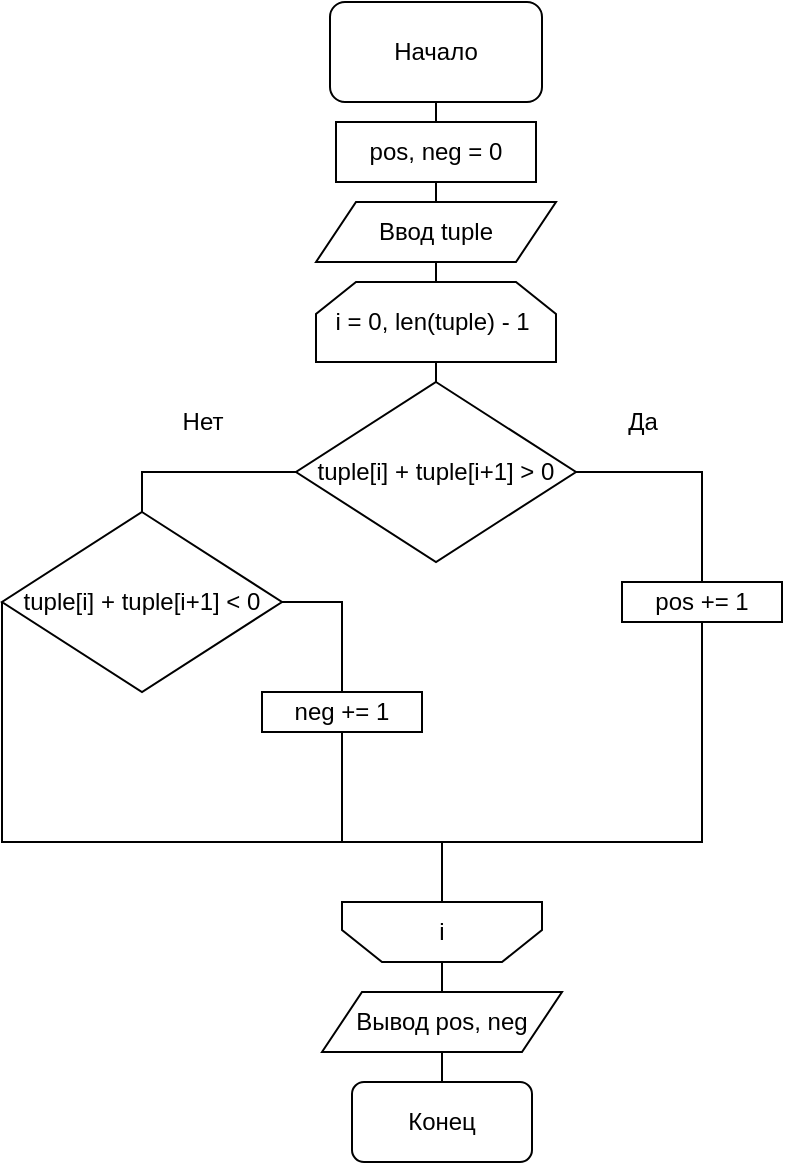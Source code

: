 <mxfile version="20.5.3" type="device"><diagram id="y9ckcbkgl84X4MeLZdRw" name="Страница 1"><mxGraphModel dx="1341" dy="723" grid="0" gridSize="10" guides="1" tooltips="1" connect="1" arrows="1" fold="1" page="1" pageScale="1" pageWidth="827" pageHeight="1169" math="0" shadow="0"><root><mxCell id="0"/><mxCell id="1" parent="0"/><mxCell id="JG6lnJ5e4CvSsDCOst6w-1" value="Начало" style="rounded=1;whiteSpace=wrap;html=1;" vertex="1" parent="1"><mxGeometry x="294" y="60" width="106" height="50" as="geometry"/></mxCell><mxCell id="JG6lnJ5e4CvSsDCOst6w-2" value="pos, neg = 0" style="rounded=0;whiteSpace=wrap;html=1;" vertex="1" parent="1"><mxGeometry x="297" y="120" width="100" height="30" as="geometry"/></mxCell><mxCell id="JG6lnJ5e4CvSsDCOst6w-4" value="" style="endArrow=none;html=1;rounded=0;entryX=0.5;entryY=1;entryDx=0;entryDy=0;exitX=0.5;exitY=0;exitDx=0;exitDy=0;" edge="1" parent="1" source="JG6lnJ5e4CvSsDCOst6w-2" target="JG6lnJ5e4CvSsDCOst6w-1"><mxGeometry width="50" height="50" relative="1" as="geometry"><mxPoint x="400" y="130" as="sourcePoint"/><mxPoint x="450" y="80" as="targetPoint"/></mxGeometry></mxCell><mxCell id="JG6lnJ5e4CvSsDCOst6w-5" value="" style="endArrow=none;html=1;rounded=0;entryX=0.5;entryY=1;entryDx=0;entryDy=0;exitX=0.5;exitY=0;exitDx=0;exitDy=0;" edge="1" parent="1" target="JG6lnJ5e4CvSsDCOst6w-2"><mxGeometry width="50" height="50" relative="1" as="geometry"><mxPoint x="347" y="160" as="sourcePoint"/><mxPoint x="440" y="190" as="targetPoint"/></mxGeometry></mxCell><mxCell id="JG6lnJ5e4CvSsDCOst6w-6" value="i = 0, len(tuple) - 1&amp;nbsp;" style="shape=loopLimit;whiteSpace=wrap;html=1;" vertex="1" parent="1"><mxGeometry x="287" y="200" width="120" height="40" as="geometry"/></mxCell><mxCell id="JG6lnJ5e4CvSsDCOst6w-8" value="Ввод tuple" style="shape=parallelogram;perimeter=parallelogramPerimeter;whiteSpace=wrap;html=1;fixedSize=1;" vertex="1" parent="1"><mxGeometry x="287" y="160" width="120" height="30" as="geometry"/></mxCell><mxCell id="JG6lnJ5e4CvSsDCOst6w-9" value="" style="endArrow=none;html=1;rounded=0;entryX=0.5;entryY=1;entryDx=0;entryDy=0;exitX=0.5;exitY=0;exitDx=0;exitDy=0;" edge="1" parent="1" source="JG6lnJ5e4CvSsDCOst6w-6" target="JG6lnJ5e4CvSsDCOst6w-8"><mxGeometry width="50" height="50" relative="1" as="geometry"><mxPoint x="390" y="240" as="sourcePoint"/><mxPoint x="440" y="190" as="targetPoint"/></mxGeometry></mxCell><mxCell id="JG6lnJ5e4CvSsDCOst6w-10" value="" style="endArrow=none;html=1;rounded=0;entryX=0.5;entryY=1;entryDx=0;entryDy=0;" edge="1" parent="1" target="JG6lnJ5e4CvSsDCOst6w-6"><mxGeometry width="50" height="50" relative="1" as="geometry"><mxPoint x="347" y="270" as="sourcePoint"/><mxPoint x="390" y="270" as="targetPoint"/></mxGeometry></mxCell><mxCell id="JG6lnJ5e4CvSsDCOst6w-11" value="&lt;span style=&quot;font-size: 12px;&quot;&gt;tuple[i] + tuple[i+1] &amp;gt; 0&lt;/span&gt;" style="rhombus;whiteSpace=wrap;html=1;" vertex="1" parent="1"><mxGeometry x="277" y="250" width="140" height="90" as="geometry"/></mxCell><mxCell id="JG6lnJ5e4CvSsDCOst6w-12" value="" style="endArrow=none;html=1;rounded=0;exitX=1;exitY=0.5;exitDx=0;exitDy=0;" edge="1" parent="1" source="JG6lnJ5e4CvSsDCOst6w-11" target="JG6lnJ5e4CvSsDCOst6w-13"><mxGeometry width="50" height="50" relative="1" as="geometry"><mxPoint x="440" y="340" as="sourcePoint"/><mxPoint x="470" y="310" as="targetPoint"/><Array as="points"><mxPoint x="480" y="295"/></Array></mxGeometry></mxCell><mxCell id="JG6lnJ5e4CvSsDCOst6w-13" value="pos += 1" style="rounded=0;whiteSpace=wrap;html=1;" vertex="1" parent="1"><mxGeometry x="440" y="350" width="80" height="20" as="geometry"/></mxCell><mxCell id="JG6lnJ5e4CvSsDCOst6w-14" value="" style="endArrow=none;html=1;rounded=0;entryX=0;entryY=0.5;entryDx=0;entryDy=0;exitX=0.5;exitY=0;exitDx=0;exitDy=0;" edge="1" parent="1" source="JG6lnJ5e4CvSsDCOst6w-16" target="JG6lnJ5e4CvSsDCOst6w-11"><mxGeometry width="50" height="50" relative="1" as="geometry"><mxPoint x="180" y="295" as="sourcePoint"/><mxPoint x="220" y="350" as="targetPoint"/><Array as="points"><mxPoint x="200" y="295"/></Array></mxGeometry></mxCell><mxCell id="JG6lnJ5e4CvSsDCOst6w-16" value="&lt;span style=&quot;font-size: 12px;&quot;&gt;tuple[i] + tuple[i+1] &amp;lt; 0&lt;/span&gt;" style="rhombus;whiteSpace=wrap;html=1;" vertex="1" parent="1"><mxGeometry x="130" y="315" width="140" height="90" as="geometry"/></mxCell><mxCell id="JG6lnJ5e4CvSsDCOst6w-17" value="Да" style="text;html=1;align=center;verticalAlign=middle;resizable=0;points=[];autosize=1;strokeColor=none;fillColor=none;" vertex="1" parent="1"><mxGeometry x="430" y="255" width="40" height="30" as="geometry"/></mxCell><mxCell id="JG6lnJ5e4CvSsDCOst6w-18" value="Нет" style="text;html=1;align=center;verticalAlign=middle;resizable=0;points=[];autosize=1;strokeColor=none;fillColor=none;" vertex="1" parent="1"><mxGeometry x="210" y="255" width="40" height="30" as="geometry"/></mxCell><mxCell id="JG6lnJ5e4CvSsDCOst6w-19" value="" style="endArrow=none;html=1;rounded=0;exitX=1;exitY=0.5;exitDx=0;exitDy=0;entryX=0.5;entryY=0;entryDx=0;entryDy=0;" edge="1" parent="1" source="JG6lnJ5e4CvSsDCOst6w-16" target="JG6lnJ5e4CvSsDCOst6w-20"><mxGeometry width="50" height="50" relative="1" as="geometry"><mxPoint x="294" y="490" as="sourcePoint"/><mxPoint x="344" y="440" as="targetPoint"/><Array as="points"><mxPoint x="300" y="360"/></Array></mxGeometry></mxCell><mxCell id="JG6lnJ5e4CvSsDCOst6w-20" value="neg += 1" style="rounded=0;whiteSpace=wrap;html=1;" vertex="1" parent="1"><mxGeometry x="260" y="405" width="80" height="20" as="geometry"/></mxCell><mxCell id="JG6lnJ5e4CvSsDCOst6w-21" value="" style="endArrow=none;html=1;rounded=0;entryX=0.5;entryY=1;entryDx=0;entryDy=0;exitX=0.5;exitY=1;exitDx=0;exitDy=0;" edge="1" parent="1" source="JG6lnJ5e4CvSsDCOst6w-13" target="JG6lnJ5e4CvSsDCOst6w-22"><mxGeometry width="50" height="50" relative="1" as="geometry"><mxPoint x="400" y="480" as="sourcePoint"/><mxPoint x="350" y="480" as="targetPoint"/><Array as="points"><mxPoint x="480" y="480"/><mxPoint x="350" y="480"/></Array></mxGeometry></mxCell><mxCell id="JG6lnJ5e4CvSsDCOst6w-22" value="i" style="shape=loopLimit;whiteSpace=wrap;html=1;direction=west;" vertex="1" parent="1"><mxGeometry x="300" y="510" width="100" height="30" as="geometry"/></mxCell><mxCell id="JG6lnJ5e4CvSsDCOst6w-23" value="" style="endArrow=none;html=1;rounded=0;entryX=0;entryY=0.5;entryDx=0;entryDy=0;exitX=0.5;exitY=1;exitDx=0;exitDy=0;" edge="1" parent="1" source="JG6lnJ5e4CvSsDCOst6w-22" target="JG6lnJ5e4CvSsDCOst6w-16"><mxGeometry width="50" height="50" relative="1" as="geometry"><mxPoint x="50" y="440" as="sourcePoint"/><mxPoint x="100" y="390" as="targetPoint"/><Array as="points"><mxPoint x="350" y="480"/><mxPoint x="130" y="480"/></Array></mxGeometry></mxCell><mxCell id="JG6lnJ5e4CvSsDCOst6w-24" value="" style="endArrow=none;html=1;rounded=0;entryX=0.5;entryY=1;entryDx=0;entryDy=0;exitX=0.5;exitY=1;exitDx=0;exitDy=0;" edge="1" parent="1" source="JG6lnJ5e4CvSsDCOst6w-22" target="JG6lnJ5e4CvSsDCOst6w-20"><mxGeometry width="50" height="50" relative="1" as="geometry"><mxPoint x="357" y="455" as="sourcePoint"/><mxPoint x="407" y="405" as="targetPoint"/><Array as="points"><mxPoint x="350" y="480"/><mxPoint x="300" y="480"/></Array></mxGeometry></mxCell><mxCell id="JG6lnJ5e4CvSsDCOst6w-25" value="Вывод pos, neg" style="shape=parallelogram;perimeter=parallelogramPerimeter;whiteSpace=wrap;html=1;fixedSize=1;" vertex="1" parent="1"><mxGeometry x="290" y="555" width="120" height="30" as="geometry"/></mxCell><mxCell id="JG6lnJ5e4CvSsDCOst6w-26" value="" style="endArrow=none;html=1;rounded=0;entryX=0.5;entryY=0;entryDx=0;entryDy=0;exitX=0.5;exitY=0;exitDx=0;exitDy=0;" edge="1" parent="1" source="JG6lnJ5e4CvSsDCOst6w-25" target="JG6lnJ5e4CvSsDCOst6w-22"><mxGeometry width="50" height="50" relative="1" as="geometry"><mxPoint x="440" y="610" as="sourcePoint"/><mxPoint x="490" y="560" as="targetPoint"/></mxGeometry></mxCell><mxCell id="JG6lnJ5e4CvSsDCOst6w-27" value="Конец" style="rounded=1;whiteSpace=wrap;html=1;" vertex="1" parent="1"><mxGeometry x="305" y="600" width="90" height="40" as="geometry"/></mxCell><mxCell id="JG6lnJ5e4CvSsDCOst6w-28" value="" style="endArrow=none;html=1;rounded=0;entryX=0.5;entryY=1;entryDx=0;entryDy=0;exitX=0.5;exitY=0;exitDx=0;exitDy=0;" edge="1" parent="1" source="JG6lnJ5e4CvSsDCOst6w-27" target="JG6lnJ5e4CvSsDCOst6w-25"><mxGeometry width="50" height="50" relative="1" as="geometry"><mxPoint x="390" y="610" as="sourcePoint"/><mxPoint x="440" y="560" as="targetPoint"/></mxGeometry></mxCell></root></mxGraphModel></diagram></mxfile>
